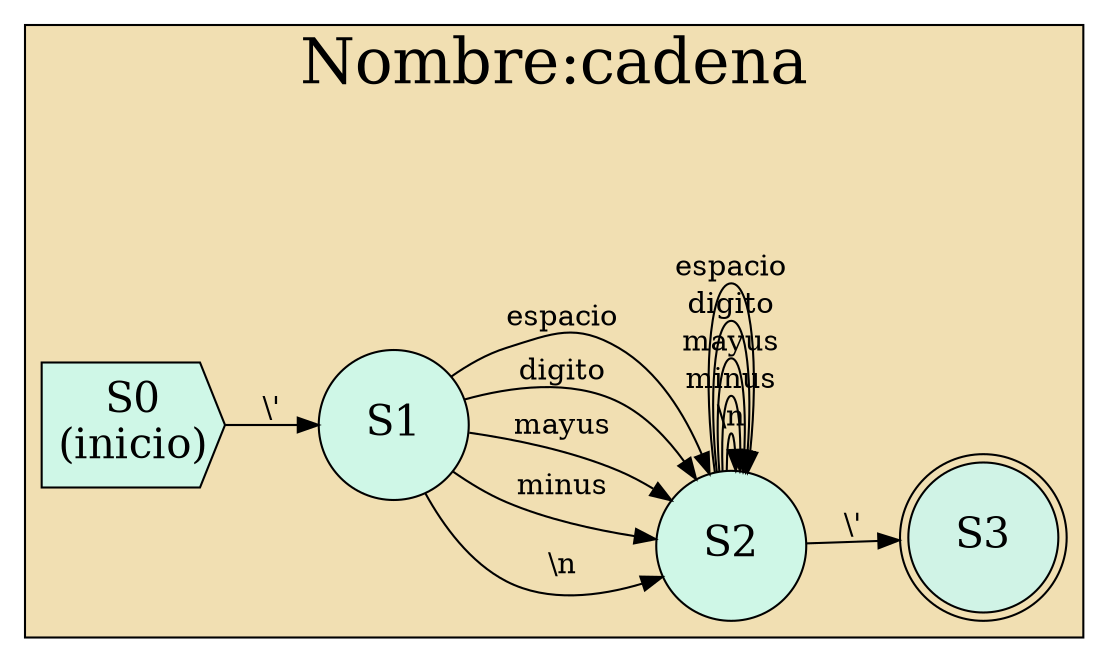 digraph Patron{ 

    rankdir = LR
    layout = dot
    node[shape = circle, width = 1, height = 1]; 
    subgraph Cluster_A{ 
    label = "Nombre:cadena"   
    fontcolor ="black" 
    fontsize = 30 
    bgcolor ="#F1DFB2" 
    nodeS3[label = "S3" fontcolor = "#000000" fontsize = 20 fillcolor = "#D0F3E6" style = filled shape = doublecircle]; 
    nodeS0[label = "S0
(inicio)" fontcolor = "#000000" fontsize = 20 fillcolor = "#CFF7E7" style = filled shape = cds]; 
	nodeS1[label = "S1" fontcolor = "#000000" fontsize = 20 fillcolor = "#CFF7E7" style = filled]; 
	nodeS2[label = "S2" fontcolor = "#000000" fontsize = 20 fillcolor = "#CFF7E7" style = filled]; 
    nodeS0->nodeS1[label = "\\'"]
    nodeS1->nodeS2[label = "\\n"]
    nodeS1->nodeS2[label = minus]
    nodeS1->nodeS2[label = mayus]
    nodeS1->nodeS2[label = digito]
    nodeS1->nodeS2[label = "\espacio"]
    nodeS2->nodeS2[label = "\\n"]
    nodeS2->nodeS2[label = minus]
    nodeS2->nodeS2[label = mayus]
    nodeS2->nodeS2[label = digito]
    nodeS2->nodeS2[label = "\espacio"]
    nodeS2->nodeS3[label = "\\'"]

    } 

}
